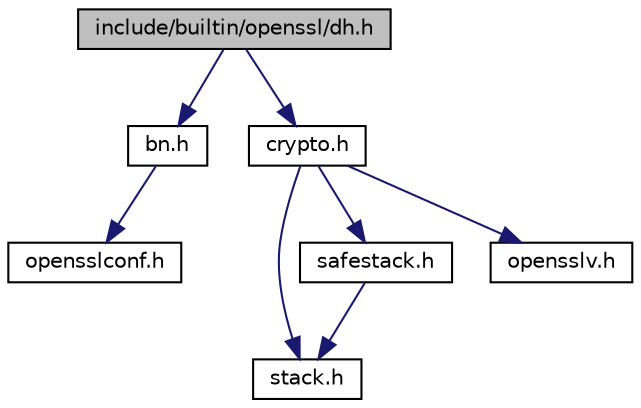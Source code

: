 digraph "include/builtin/openssl/dh.h"
{
 // LATEX_PDF_SIZE
  edge [fontname="Helvetica",fontsize="10",labelfontname="Helvetica",labelfontsize="10"];
  node [fontname="Helvetica",fontsize="10",shape=record];
  Node1 [label="include/builtin/openssl/dh.h",height=0.2,width=0.4,color="black", fillcolor="grey75", style="filled", fontcolor="black",tooltip=" "];
  Node1 -> Node2 [color="midnightblue",fontsize="10",style="solid",fontname="Helvetica"];
  Node2 [label="bn.h",height=0.2,width=0.4,color="black", fillcolor="white", style="filled",URL="$bn_8h.html",tooltip=" "];
  Node2 -> Node3 [color="midnightblue",fontsize="10",style="solid",fontname="Helvetica"];
  Node3 [label="opensslconf.h",height=0.2,width=0.4,color="black", fillcolor="white", style="filled",URL="$opensslconf_8h.html",tooltip=" "];
  Node1 -> Node4 [color="midnightblue",fontsize="10",style="solid",fontname="Helvetica"];
  Node4 [label="crypto.h",height=0.2,width=0.4,color="black", fillcolor="white", style="filled",URL="$crypto_8h.html",tooltip=" "];
  Node4 -> Node5 [color="midnightblue",fontsize="10",style="solid",fontname="Helvetica"];
  Node5 [label="stack.h",height=0.2,width=0.4,color="black", fillcolor="white", style="filled",URL="$stack_8h.html",tooltip=" "];
  Node4 -> Node6 [color="midnightblue",fontsize="10",style="solid",fontname="Helvetica"];
  Node6 [label="safestack.h",height=0.2,width=0.4,color="black", fillcolor="white", style="filled",URL="$safestack_8h.html",tooltip=" "];
  Node6 -> Node5 [color="midnightblue",fontsize="10",style="solid",fontname="Helvetica"];
  Node4 -> Node7 [color="midnightblue",fontsize="10",style="solid",fontname="Helvetica"];
  Node7 [label="opensslv.h",height=0.2,width=0.4,color="black", fillcolor="white", style="filled",URL="$opensslv_8h.html",tooltip=" "];
}
